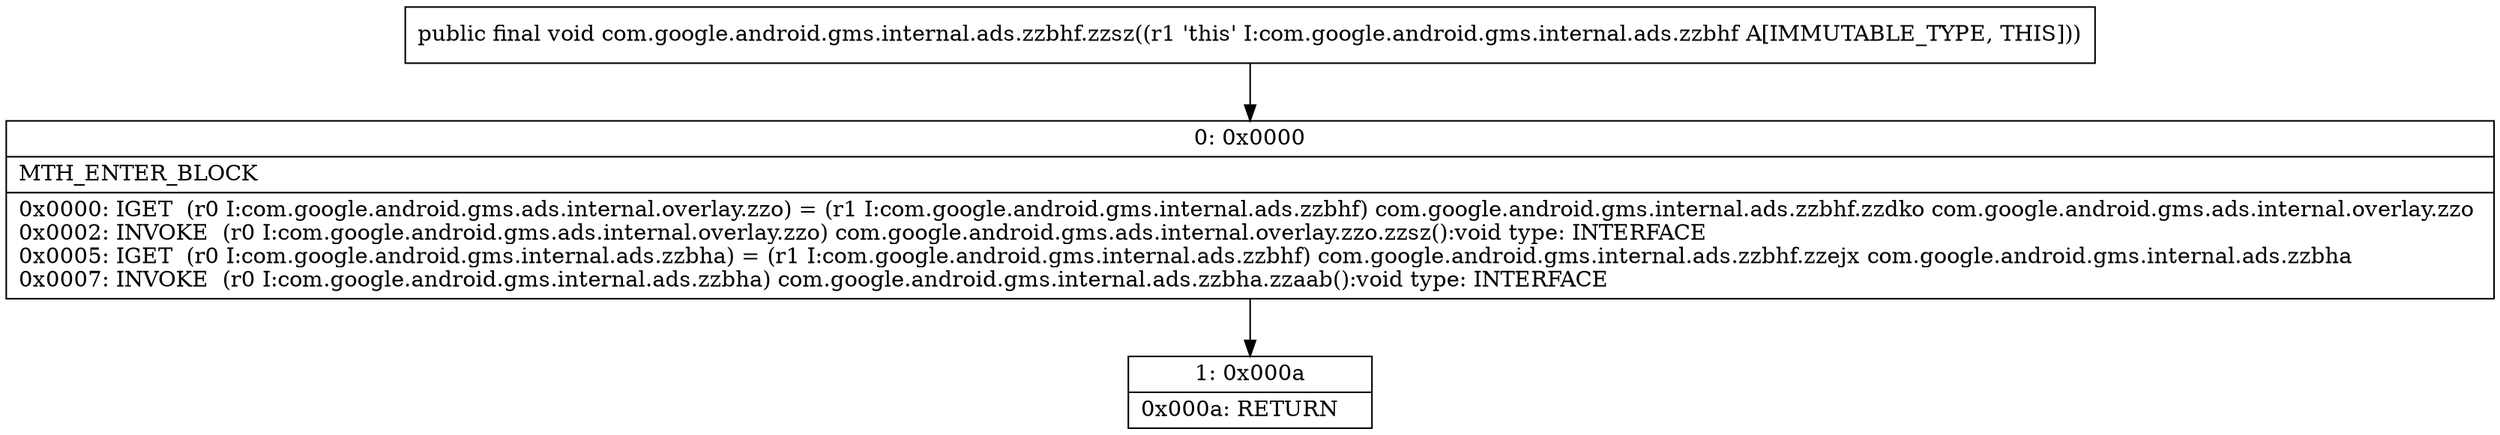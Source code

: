 digraph "CFG forcom.google.android.gms.internal.ads.zzbhf.zzsz()V" {
Node_0 [shape=record,label="{0\:\ 0x0000|MTH_ENTER_BLOCK\l|0x0000: IGET  (r0 I:com.google.android.gms.ads.internal.overlay.zzo) = (r1 I:com.google.android.gms.internal.ads.zzbhf) com.google.android.gms.internal.ads.zzbhf.zzdko com.google.android.gms.ads.internal.overlay.zzo \l0x0002: INVOKE  (r0 I:com.google.android.gms.ads.internal.overlay.zzo) com.google.android.gms.ads.internal.overlay.zzo.zzsz():void type: INTERFACE \l0x0005: IGET  (r0 I:com.google.android.gms.internal.ads.zzbha) = (r1 I:com.google.android.gms.internal.ads.zzbhf) com.google.android.gms.internal.ads.zzbhf.zzejx com.google.android.gms.internal.ads.zzbha \l0x0007: INVOKE  (r0 I:com.google.android.gms.internal.ads.zzbha) com.google.android.gms.internal.ads.zzbha.zzaab():void type: INTERFACE \l}"];
Node_1 [shape=record,label="{1\:\ 0x000a|0x000a: RETURN   \l}"];
MethodNode[shape=record,label="{public final void com.google.android.gms.internal.ads.zzbhf.zzsz((r1 'this' I:com.google.android.gms.internal.ads.zzbhf A[IMMUTABLE_TYPE, THIS])) }"];
MethodNode -> Node_0;
Node_0 -> Node_1;
}

